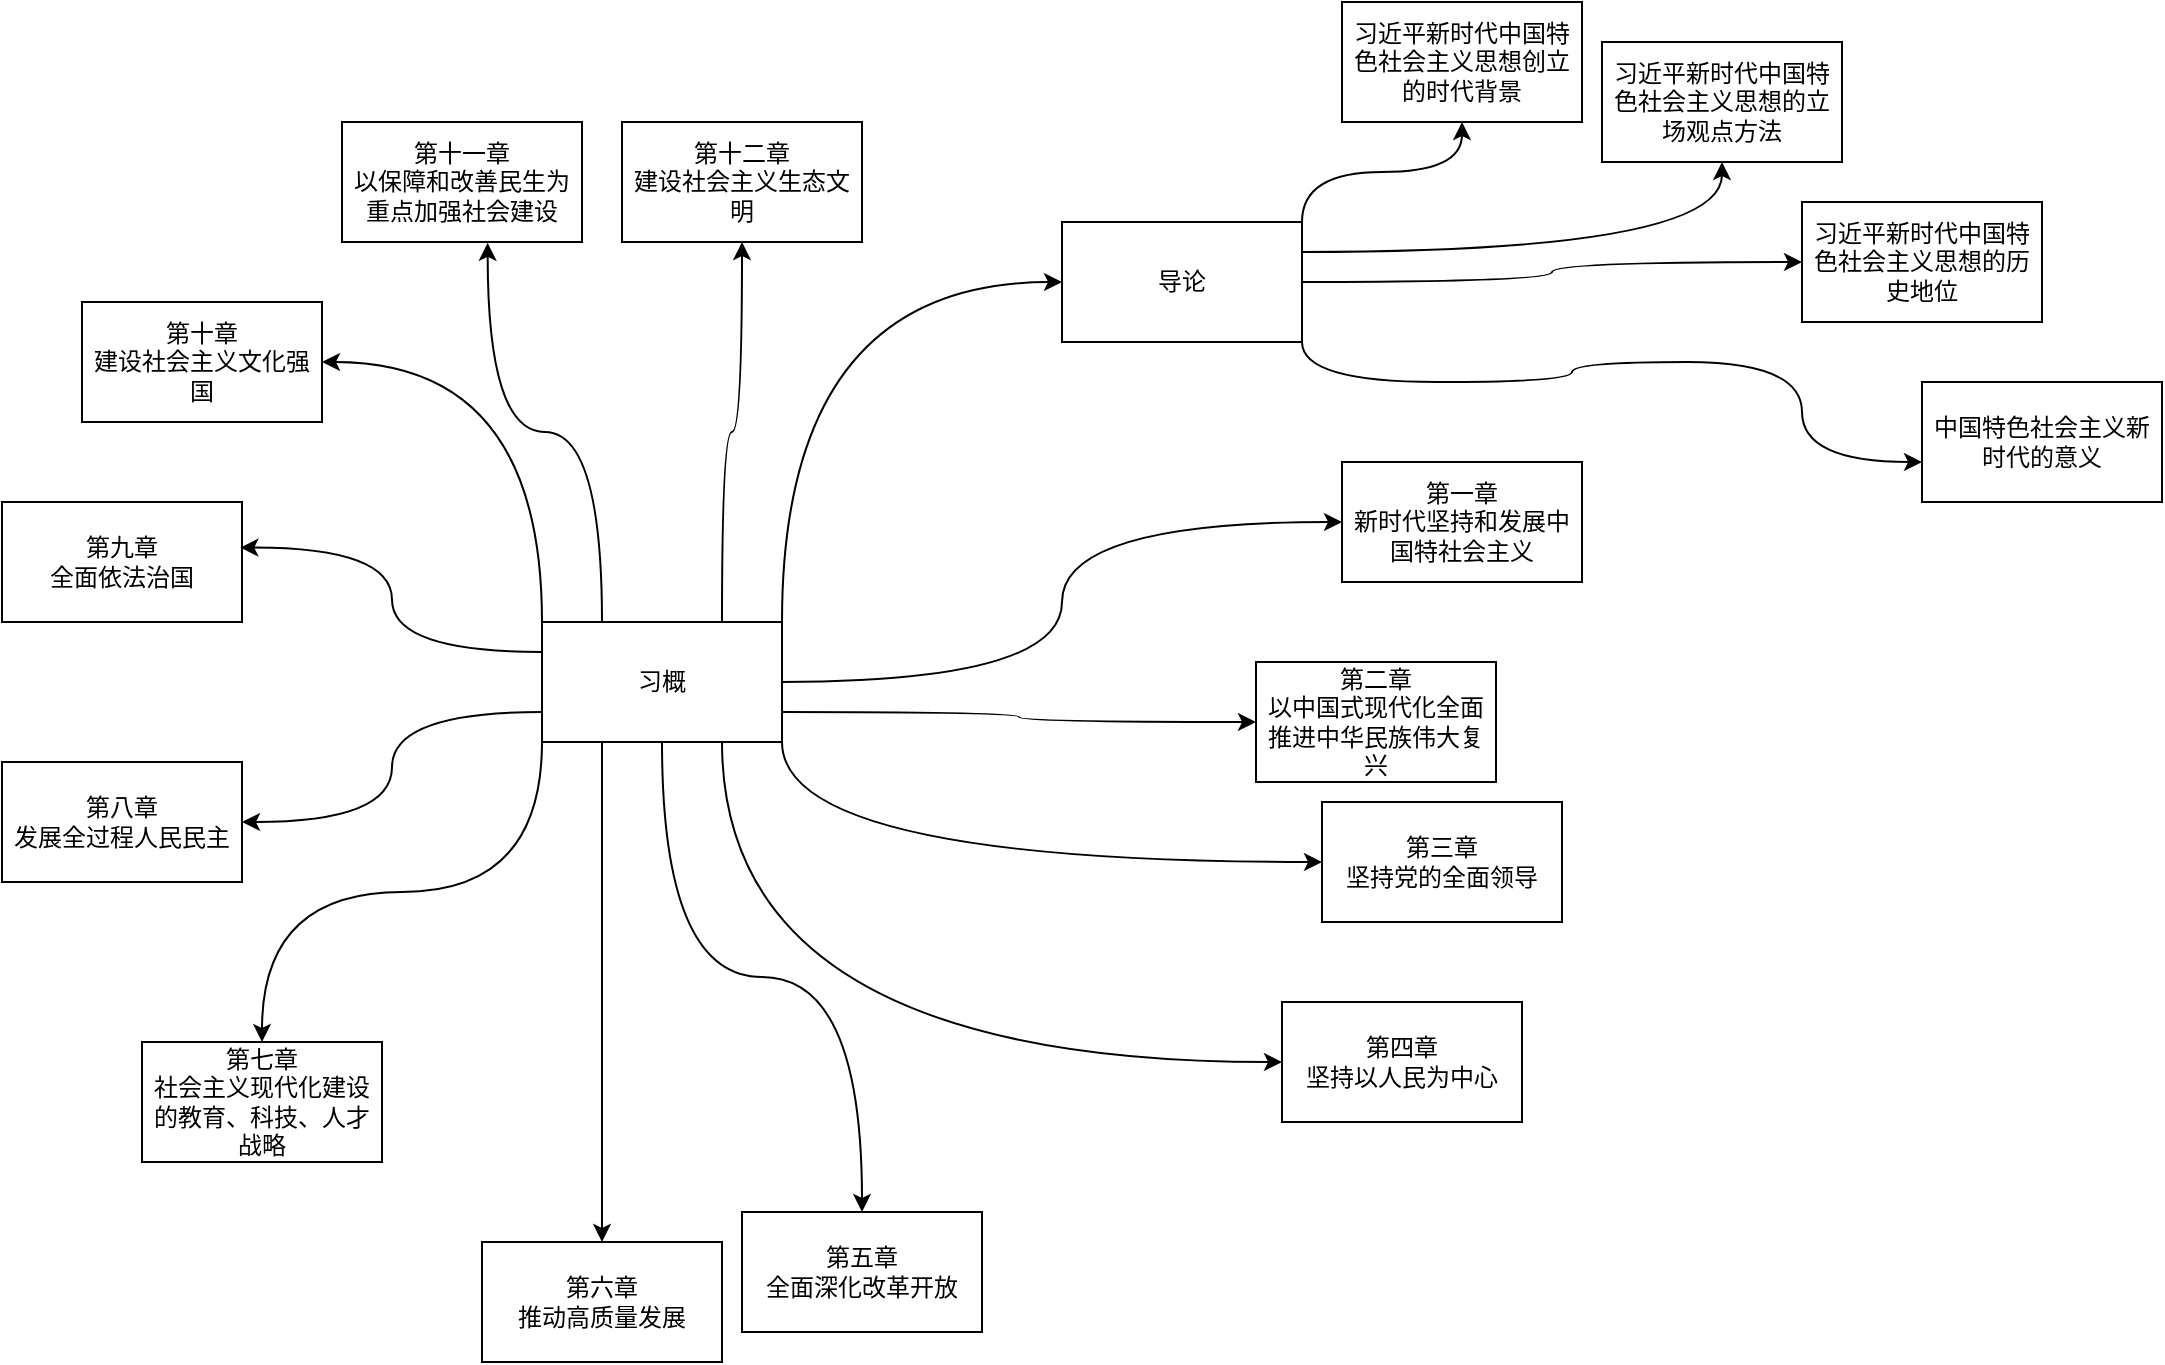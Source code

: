 <mxfile version="24.7.17">
  <diagram id="C5RBs43oDa-KdzZeNtuy" name="Page-1">
    <mxGraphModel dx="1514" dy="1988" grid="1" gridSize="10" guides="1" tooltips="1" connect="1" arrows="1" fold="1" page="1" pageScale="1" pageWidth="827" pageHeight="1169" math="0" shadow="0">
      <root>
        <mxCell id="WIyWlLk6GJQsqaUBKTNV-0" />
        <mxCell id="WIyWlLk6GJQsqaUBKTNV-1" parent="WIyWlLk6GJQsqaUBKTNV-0" />
        <mxCell id="zL5gAicnzv482tEoZBxc-23" style="edgeStyle=orthogonalEdgeStyle;rounded=0;orthogonalLoop=1;jettySize=auto;html=1;exitX=1;exitY=0;exitDx=0;exitDy=0;entryX=0;entryY=0.5;entryDx=0;entryDy=0;curved=1;" edge="1" parent="WIyWlLk6GJQsqaUBKTNV-1" source="zL5gAicnzv482tEoZBxc-0" target="zL5gAicnzv482tEoZBxc-1">
          <mxGeometry relative="1" as="geometry" />
        </mxCell>
        <mxCell id="zL5gAicnzv482tEoZBxc-24" style="edgeStyle=orthogonalEdgeStyle;rounded=0;orthogonalLoop=1;jettySize=auto;html=1;exitX=1;exitY=0.5;exitDx=0;exitDy=0;entryX=0;entryY=0.5;entryDx=0;entryDy=0;curved=1;" edge="1" parent="WIyWlLk6GJQsqaUBKTNV-1" source="zL5gAicnzv482tEoZBxc-0" target="zL5gAicnzv482tEoZBxc-3">
          <mxGeometry relative="1" as="geometry" />
        </mxCell>
        <mxCell id="zL5gAicnzv482tEoZBxc-25" style="edgeStyle=orthogonalEdgeStyle;rounded=0;orthogonalLoop=1;jettySize=auto;html=1;exitX=1;exitY=0.75;exitDx=0;exitDy=0;entryX=0;entryY=0.5;entryDx=0;entryDy=0;curved=1;" edge="1" parent="WIyWlLk6GJQsqaUBKTNV-1" source="zL5gAicnzv482tEoZBxc-0" target="zL5gAicnzv482tEoZBxc-5">
          <mxGeometry relative="1" as="geometry" />
        </mxCell>
        <mxCell id="zL5gAicnzv482tEoZBxc-26" style="edgeStyle=orthogonalEdgeStyle;rounded=0;orthogonalLoop=1;jettySize=auto;html=1;exitX=1;exitY=1;exitDx=0;exitDy=0;entryX=0;entryY=0.5;entryDx=0;entryDy=0;curved=1;" edge="1" parent="WIyWlLk6GJQsqaUBKTNV-1" source="zL5gAicnzv482tEoZBxc-0" target="zL5gAicnzv482tEoZBxc-7">
          <mxGeometry relative="1" as="geometry" />
        </mxCell>
        <mxCell id="zL5gAicnzv482tEoZBxc-27" style="edgeStyle=orthogonalEdgeStyle;rounded=0;orthogonalLoop=1;jettySize=auto;html=1;exitX=0.75;exitY=1;exitDx=0;exitDy=0;entryX=0;entryY=0.5;entryDx=0;entryDy=0;curved=1;" edge="1" parent="WIyWlLk6GJQsqaUBKTNV-1" source="zL5gAicnzv482tEoZBxc-0" target="zL5gAicnzv482tEoZBxc-11">
          <mxGeometry relative="1" as="geometry" />
        </mxCell>
        <mxCell id="zL5gAicnzv482tEoZBxc-28" style="edgeStyle=orthogonalEdgeStyle;rounded=0;orthogonalLoop=1;jettySize=auto;html=1;exitX=0.5;exitY=1;exitDx=0;exitDy=0;curved=1;" edge="1" parent="WIyWlLk6GJQsqaUBKTNV-1" source="zL5gAicnzv482tEoZBxc-0" target="zL5gAicnzv482tEoZBxc-13">
          <mxGeometry relative="1" as="geometry" />
        </mxCell>
        <mxCell id="zL5gAicnzv482tEoZBxc-29" style="edgeStyle=orthogonalEdgeStyle;rounded=0;orthogonalLoop=1;jettySize=auto;html=1;exitX=0.25;exitY=1;exitDx=0;exitDy=0;curved=1;" edge="1" parent="WIyWlLk6GJQsqaUBKTNV-1" source="zL5gAicnzv482tEoZBxc-0" target="zL5gAicnzv482tEoZBxc-15">
          <mxGeometry relative="1" as="geometry" />
        </mxCell>
        <mxCell id="zL5gAicnzv482tEoZBxc-30" style="edgeStyle=orthogonalEdgeStyle;rounded=0;orthogonalLoop=1;jettySize=auto;html=1;exitX=0;exitY=1;exitDx=0;exitDy=0;entryX=0.5;entryY=0;entryDx=0;entryDy=0;curved=1;" edge="1" parent="WIyWlLk6GJQsqaUBKTNV-1" source="zL5gAicnzv482tEoZBxc-0" target="zL5gAicnzv482tEoZBxc-17">
          <mxGeometry relative="1" as="geometry" />
        </mxCell>
        <mxCell id="zL5gAicnzv482tEoZBxc-31" style="edgeStyle=orthogonalEdgeStyle;rounded=0;orthogonalLoop=1;jettySize=auto;html=1;exitX=0;exitY=0.75;exitDx=0;exitDy=0;entryX=1;entryY=0.5;entryDx=0;entryDy=0;curved=1;" edge="1" parent="WIyWlLk6GJQsqaUBKTNV-1" source="zL5gAicnzv482tEoZBxc-0" target="zL5gAicnzv482tEoZBxc-18">
          <mxGeometry relative="1" as="geometry" />
        </mxCell>
        <mxCell id="zL5gAicnzv482tEoZBxc-34" style="edgeStyle=orthogonalEdgeStyle;rounded=0;orthogonalLoop=1;jettySize=auto;html=1;exitX=0;exitY=0;exitDx=0;exitDy=0;entryX=1;entryY=0.5;entryDx=0;entryDy=0;curved=1;" edge="1" parent="WIyWlLk6GJQsqaUBKTNV-1" source="zL5gAicnzv482tEoZBxc-0" target="zL5gAicnzv482tEoZBxc-20">
          <mxGeometry relative="1" as="geometry" />
        </mxCell>
        <mxCell id="zL5gAicnzv482tEoZBxc-36" style="edgeStyle=orthogonalEdgeStyle;rounded=0;orthogonalLoop=1;jettySize=auto;html=1;exitX=0.75;exitY=0;exitDx=0;exitDy=0;curved=1;" edge="1" parent="WIyWlLk6GJQsqaUBKTNV-1" source="zL5gAicnzv482tEoZBxc-0" target="zL5gAicnzv482tEoZBxc-21">
          <mxGeometry relative="1" as="geometry" />
        </mxCell>
        <mxCell id="zL5gAicnzv482tEoZBxc-0" value="习概" style="rounded=0;whiteSpace=wrap;html=1;" vertex="1" parent="WIyWlLk6GJQsqaUBKTNV-1">
          <mxGeometry x="350" y="290" width="120" height="60" as="geometry" />
        </mxCell>
        <mxCell id="zL5gAicnzv482tEoZBxc-37" style="edgeStyle=orthogonalEdgeStyle;rounded=0;orthogonalLoop=1;jettySize=auto;html=1;exitX=1;exitY=0;exitDx=0;exitDy=0;curved=1;" edge="1" parent="WIyWlLk6GJQsqaUBKTNV-1" source="zL5gAicnzv482tEoZBxc-1" target="zL5gAicnzv482tEoZBxc-38">
          <mxGeometry relative="1" as="geometry">
            <mxPoint x="800" y="40" as="targetPoint" />
          </mxGeometry>
        </mxCell>
        <mxCell id="zL5gAicnzv482tEoZBxc-39" style="edgeStyle=orthogonalEdgeStyle;rounded=0;orthogonalLoop=1;jettySize=auto;html=1;exitX=1;exitY=0.25;exitDx=0;exitDy=0;curved=1;" edge="1" parent="WIyWlLk6GJQsqaUBKTNV-1" source="zL5gAicnzv482tEoZBxc-1" target="zL5gAicnzv482tEoZBxc-40">
          <mxGeometry relative="1" as="geometry">
            <mxPoint x="800" y="105" as="targetPoint" />
          </mxGeometry>
        </mxCell>
        <mxCell id="zL5gAicnzv482tEoZBxc-41" style="edgeStyle=orthogonalEdgeStyle;rounded=0;orthogonalLoop=1;jettySize=auto;html=1;exitX=1;exitY=0.5;exitDx=0;exitDy=0;curved=1;" edge="1" parent="WIyWlLk6GJQsqaUBKTNV-1" source="zL5gAicnzv482tEoZBxc-1" target="zL5gAicnzv482tEoZBxc-42">
          <mxGeometry relative="1" as="geometry">
            <mxPoint x="840" y="160" as="targetPoint" />
          </mxGeometry>
        </mxCell>
        <mxCell id="zL5gAicnzv482tEoZBxc-43" style="edgeStyle=orthogonalEdgeStyle;rounded=0;orthogonalLoop=1;jettySize=auto;html=1;exitX=1;exitY=1;exitDx=0;exitDy=0;curved=1;" edge="1" parent="WIyWlLk6GJQsqaUBKTNV-1" source="zL5gAicnzv482tEoZBxc-1" target="zL5gAicnzv482tEoZBxc-44">
          <mxGeometry relative="1" as="geometry">
            <mxPoint x="950" y="250" as="targetPoint" />
            <Array as="points">
              <mxPoint x="730" y="170" />
              <mxPoint x="865" y="170" />
              <mxPoint x="865" y="160" />
              <mxPoint x="980" y="160" />
              <mxPoint x="980" y="210" />
            </Array>
          </mxGeometry>
        </mxCell>
        <mxCell id="zL5gAicnzv482tEoZBxc-1" value="导论" style="rounded=0;whiteSpace=wrap;html=1;" vertex="1" parent="WIyWlLk6GJQsqaUBKTNV-1">
          <mxGeometry x="610" y="90" width="120" height="60" as="geometry" />
        </mxCell>
        <mxCell id="zL5gAicnzv482tEoZBxc-3" value="第一章&lt;div&gt;新时代坚持和发展中国特社会主义&lt;/div&gt;" style="rounded=0;whiteSpace=wrap;html=1;" vertex="1" parent="WIyWlLk6GJQsqaUBKTNV-1">
          <mxGeometry x="750" y="210" width="120" height="60" as="geometry" />
        </mxCell>
        <mxCell id="zL5gAicnzv482tEoZBxc-5" value="第二章&lt;div&gt;以中国式现代化全面推进中华民族伟大复兴&lt;/div&gt;" style="rounded=0;whiteSpace=wrap;html=1;" vertex="1" parent="WIyWlLk6GJQsqaUBKTNV-1">
          <mxGeometry x="707" y="310" width="120" height="60" as="geometry" />
        </mxCell>
        <mxCell id="zL5gAicnzv482tEoZBxc-7" value="第三章&lt;div&gt;坚持党的全面领导&lt;/div&gt;" style="rounded=0;whiteSpace=wrap;html=1;" vertex="1" parent="WIyWlLk6GJQsqaUBKTNV-1">
          <mxGeometry x="740" y="380" width="120" height="60" as="geometry" />
        </mxCell>
        <mxCell id="zL5gAicnzv482tEoZBxc-11" value="第四章&lt;div&gt;坚持以人民为中心&lt;/div&gt;" style="rounded=0;whiteSpace=wrap;html=1;" vertex="1" parent="WIyWlLk6GJQsqaUBKTNV-1">
          <mxGeometry x="720" y="480" width="120" height="60" as="geometry" />
        </mxCell>
        <mxCell id="zL5gAicnzv482tEoZBxc-13" value="第五章&lt;div&gt;全面深化改革开放&lt;/div&gt;" style="rounded=0;whiteSpace=wrap;html=1;" vertex="1" parent="WIyWlLk6GJQsqaUBKTNV-1">
          <mxGeometry x="450" y="585" width="120" height="60" as="geometry" />
        </mxCell>
        <mxCell id="zL5gAicnzv482tEoZBxc-15" value="第六章&lt;div&gt;推动高质量发展&lt;/div&gt;" style="rounded=0;whiteSpace=wrap;html=1;" vertex="1" parent="WIyWlLk6GJQsqaUBKTNV-1">
          <mxGeometry x="320" y="600" width="120" height="60" as="geometry" />
        </mxCell>
        <mxCell id="zL5gAicnzv482tEoZBxc-17" value="第七章&lt;div&gt;社会主义现代化建设的教育、科技、人才战略&lt;/div&gt;" style="rounded=0;whiteSpace=wrap;html=1;" vertex="1" parent="WIyWlLk6GJQsqaUBKTNV-1">
          <mxGeometry x="150" y="500" width="120" height="60" as="geometry" />
        </mxCell>
        <mxCell id="zL5gAicnzv482tEoZBxc-18" value="第八章&lt;div&gt;发展全过程人民民主&lt;/div&gt;" style="rounded=0;whiteSpace=wrap;html=1;" vertex="1" parent="WIyWlLk6GJQsqaUBKTNV-1">
          <mxGeometry x="80" y="360" width="120" height="60" as="geometry" />
        </mxCell>
        <mxCell id="zL5gAicnzv482tEoZBxc-19" value="第九章&lt;div&gt;全面依法治国&lt;/div&gt;" style="rounded=0;whiteSpace=wrap;html=1;" vertex="1" parent="WIyWlLk6GJQsqaUBKTNV-1">
          <mxGeometry x="80" y="230" width="120" height="60" as="geometry" />
        </mxCell>
        <mxCell id="zL5gAicnzv482tEoZBxc-20" value="第十章&lt;div&gt;建设社会主义文化强国&lt;/div&gt;" style="rounded=0;whiteSpace=wrap;html=1;" vertex="1" parent="WIyWlLk6GJQsqaUBKTNV-1">
          <mxGeometry x="120" y="130" width="120" height="60" as="geometry" />
        </mxCell>
        <mxCell id="zL5gAicnzv482tEoZBxc-21" value="第十二章&lt;div&gt;建设社会主义生态文明&lt;/div&gt;" style="rounded=0;whiteSpace=wrap;html=1;" vertex="1" parent="WIyWlLk6GJQsqaUBKTNV-1">
          <mxGeometry x="390" y="40" width="120" height="60" as="geometry" />
        </mxCell>
        <mxCell id="zL5gAicnzv482tEoZBxc-22" value="第十一章&lt;div&gt;以保障和改善民生为重点加强社会建设&lt;/div&gt;" style="rounded=0;whiteSpace=wrap;html=1;" vertex="1" parent="WIyWlLk6GJQsqaUBKTNV-1">
          <mxGeometry x="250" y="40" width="120" height="60" as="geometry" />
        </mxCell>
        <mxCell id="zL5gAicnzv482tEoZBxc-32" style="edgeStyle=orthogonalEdgeStyle;rounded=0;orthogonalLoop=1;jettySize=auto;html=1;exitX=0;exitY=0.25;exitDx=0;exitDy=0;entryX=0.993;entryY=0.38;entryDx=0;entryDy=0;entryPerimeter=0;curved=1;" edge="1" parent="WIyWlLk6GJQsqaUBKTNV-1" source="zL5gAicnzv482tEoZBxc-0" target="zL5gAicnzv482tEoZBxc-19">
          <mxGeometry relative="1" as="geometry" />
        </mxCell>
        <mxCell id="zL5gAicnzv482tEoZBxc-35" style="edgeStyle=orthogonalEdgeStyle;rounded=0;orthogonalLoop=1;jettySize=auto;html=1;exitX=0.25;exitY=0;exitDx=0;exitDy=0;entryX=0.607;entryY=1.007;entryDx=0;entryDy=0;entryPerimeter=0;curved=1;" edge="1" parent="WIyWlLk6GJQsqaUBKTNV-1" source="zL5gAicnzv482tEoZBxc-0" target="zL5gAicnzv482tEoZBxc-22">
          <mxGeometry relative="1" as="geometry" />
        </mxCell>
        <mxCell id="zL5gAicnzv482tEoZBxc-38" value="习近平新时代中国特色社会主义思想创立的时代背景" style="rounded=0;whiteSpace=wrap;html=1;" vertex="1" parent="WIyWlLk6GJQsqaUBKTNV-1">
          <mxGeometry x="750" y="-20" width="120" height="60" as="geometry" />
        </mxCell>
        <mxCell id="zL5gAicnzv482tEoZBxc-40" value="习近平新时代中国特色社会主义思想的立场观点方法" style="rounded=0;whiteSpace=wrap;html=1;" vertex="1" parent="WIyWlLk6GJQsqaUBKTNV-1">
          <mxGeometry x="880" width="120" height="60" as="geometry" />
        </mxCell>
        <mxCell id="zL5gAicnzv482tEoZBxc-42" value="习近平新时代中国特色社会主义思想的历史地位" style="rounded=0;whiteSpace=wrap;html=1;" vertex="1" parent="WIyWlLk6GJQsqaUBKTNV-1">
          <mxGeometry x="980" y="80" width="120" height="60" as="geometry" />
        </mxCell>
        <mxCell id="zL5gAicnzv482tEoZBxc-44" value="中国特色社会主义新时代的意义" style="rounded=0;whiteSpace=wrap;html=1;" vertex="1" parent="WIyWlLk6GJQsqaUBKTNV-1">
          <mxGeometry x="1040" y="170" width="120" height="60" as="geometry" />
        </mxCell>
      </root>
    </mxGraphModel>
  </diagram>
</mxfile>
